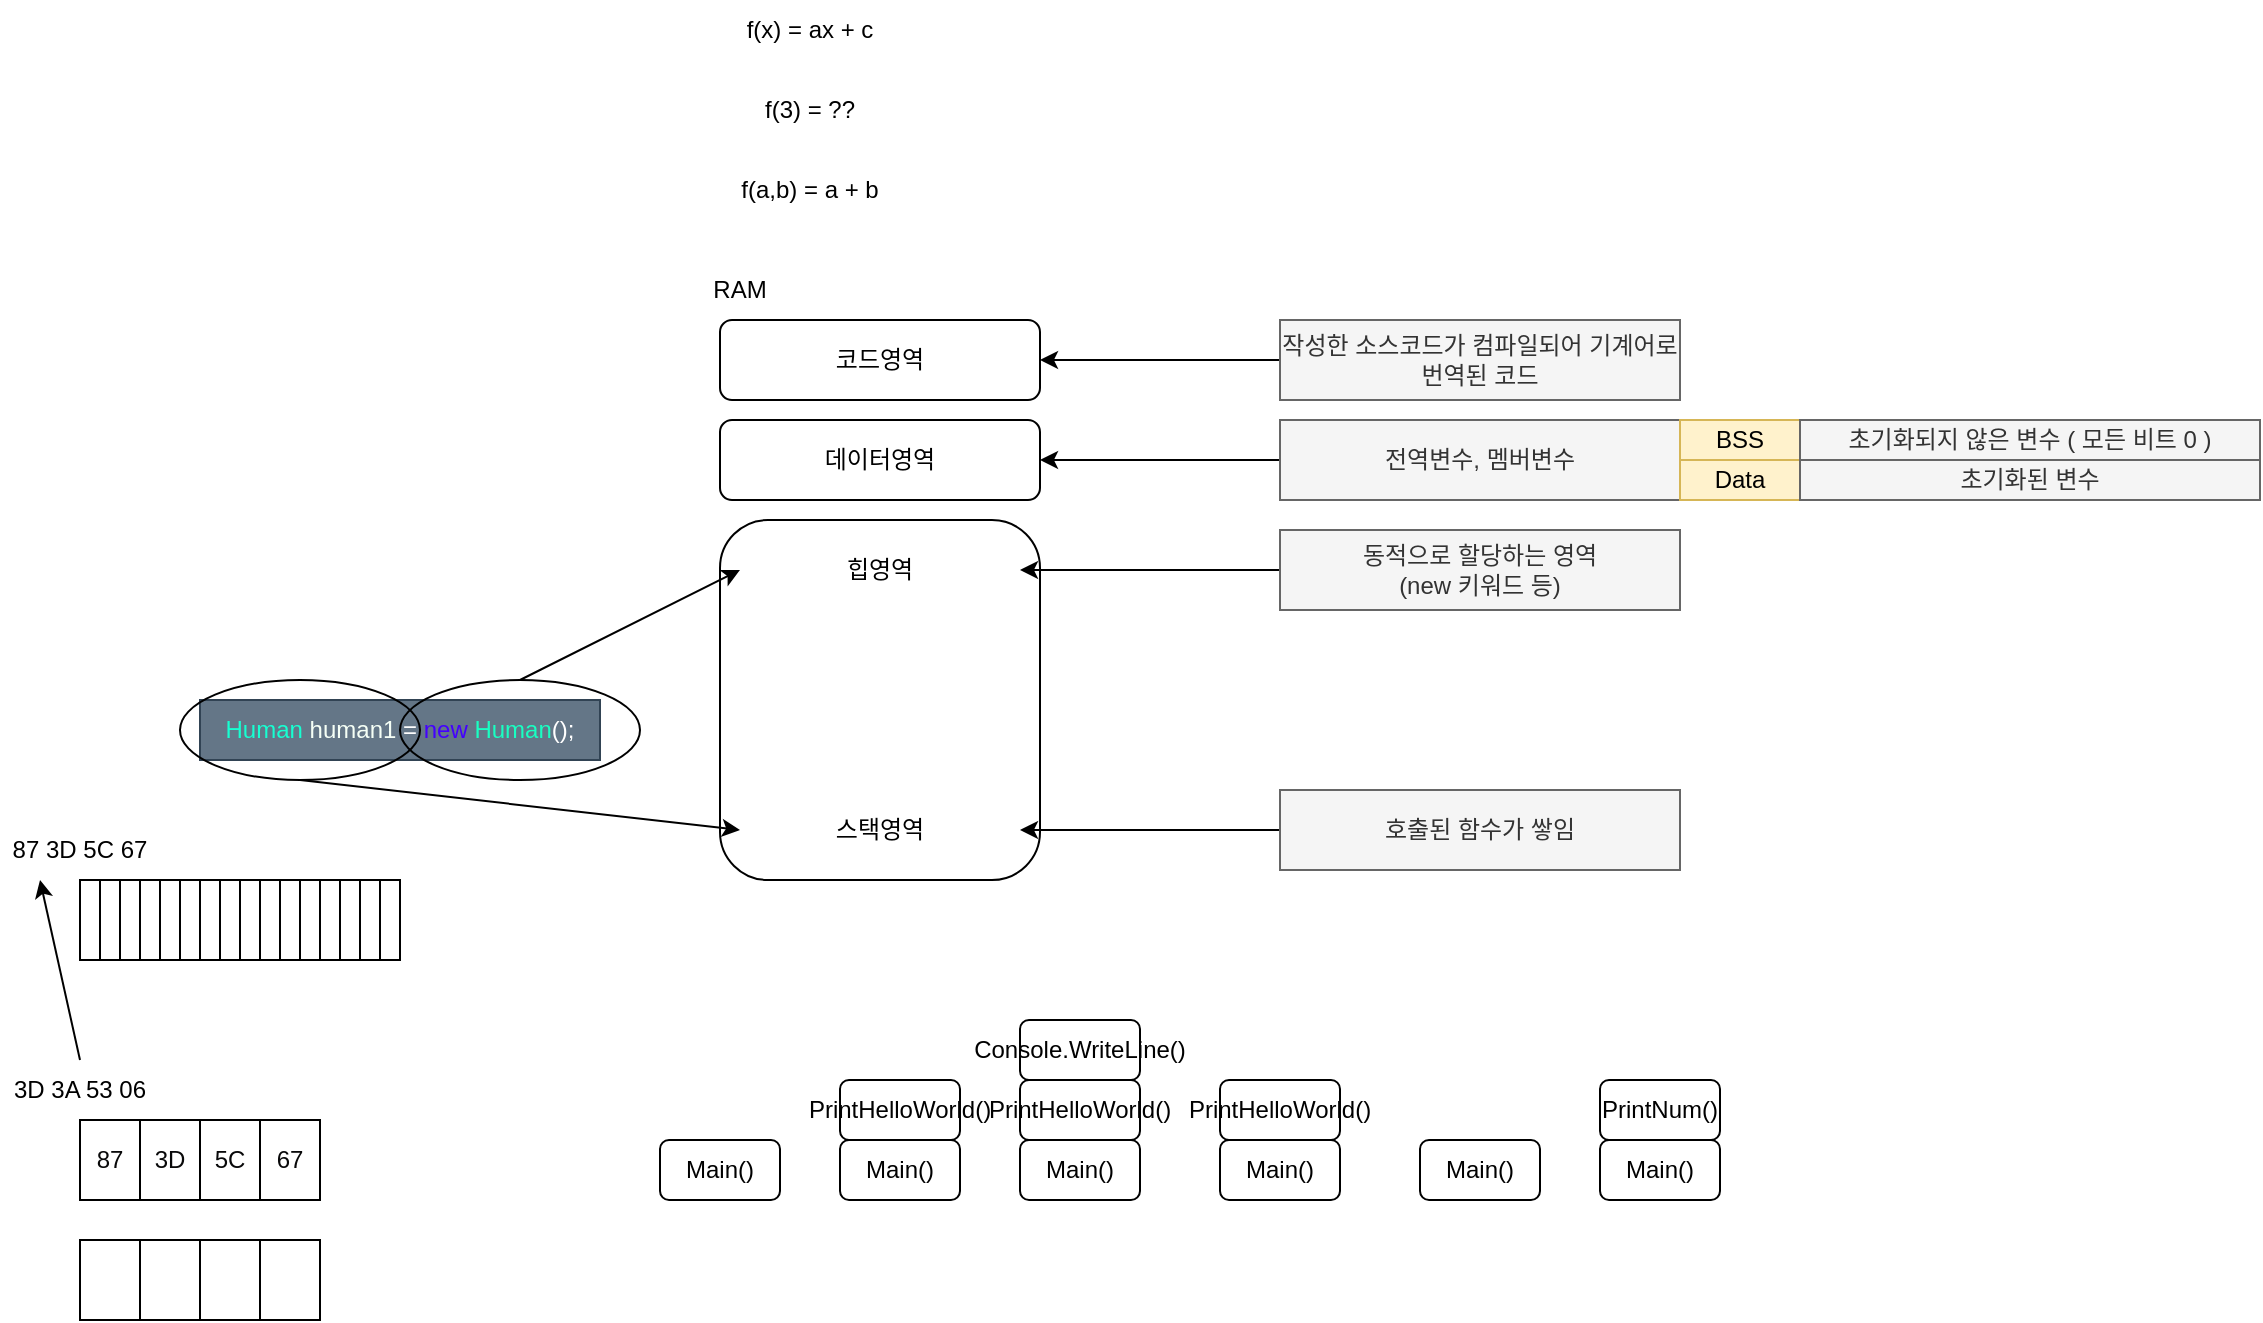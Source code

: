 <mxfile version="20.0.1" type="device"><diagram id="a_ahPQTguZi4QuuoHDHk" name="Page-1"><mxGraphModel dx="782" dy="468" grid="1" gridSize="10" guides="1" tooltips="1" connect="1" arrows="1" fold="1" page="1" pageScale="1" pageWidth="827" pageHeight="1169" math="0" shadow="0"><root><mxCell id="0"/><mxCell id="1" parent="0"/><mxCell id="tmlD9ux4jTEtxdXnw0fW-1" value="f(x) = ax + c" style="text;html=1;strokeColor=none;fillColor=none;align=center;verticalAlign=middle;whiteSpace=wrap;rounded=0;" parent="1" vertex="1"><mxGeometry x="330" y="10" width="170" height="30" as="geometry"/></mxCell><mxCell id="tmlD9ux4jTEtxdXnw0fW-2" value="f(3) = ??" style="text;html=1;strokeColor=none;fillColor=none;align=center;verticalAlign=middle;whiteSpace=wrap;rounded=0;" parent="1" vertex="1"><mxGeometry x="330" y="50" width="170" height="30" as="geometry"/></mxCell><mxCell id="tmlD9ux4jTEtxdXnw0fW-3" value="f(a,b) = a + b" style="text;html=1;strokeColor=none;fillColor=none;align=center;verticalAlign=middle;whiteSpace=wrap;rounded=0;" parent="1" vertex="1"><mxGeometry x="330" y="90" width="170" height="30" as="geometry"/></mxCell><mxCell id="jbgrNir4E03c6JGSmlri-2" value="코드영역" style="rounded=1;whiteSpace=wrap;html=1;" parent="1" vertex="1"><mxGeometry x="370" y="170" width="160" height="40" as="geometry"/></mxCell><mxCell id="jbgrNir4E03c6JGSmlri-3" value="데이터영역" style="rounded=1;whiteSpace=wrap;html=1;" parent="1" vertex="1"><mxGeometry x="370" y="220" width="160" height="40" as="geometry"/></mxCell><mxCell id="jbgrNir4E03c6JGSmlri-4" value="" style="rounded=1;whiteSpace=wrap;html=1;" parent="1" vertex="1"><mxGeometry x="370" y="270" width="160" height="180" as="geometry"/></mxCell><mxCell id="jbgrNir4E03c6JGSmlri-5" value="힙영역" style="text;html=1;strokeColor=none;fillColor=none;align=center;verticalAlign=middle;whiteSpace=wrap;rounded=0;" parent="1" vertex="1"><mxGeometry x="380" y="280" width="140" height="30" as="geometry"/></mxCell><mxCell id="jbgrNir4E03c6JGSmlri-7" value="스택영역" style="text;html=1;strokeColor=none;fillColor=none;align=center;verticalAlign=middle;whiteSpace=wrap;rounded=0;" parent="1" vertex="1"><mxGeometry x="380" y="410" width="140" height="30" as="geometry"/></mxCell><mxCell id="jbgrNir4E03c6JGSmlri-8" value="RAM" style="text;html=1;strokeColor=none;fillColor=none;align=center;verticalAlign=middle;whiteSpace=wrap;rounded=0;" parent="1" vertex="1"><mxGeometry x="350" y="140" width="60" height="30" as="geometry"/></mxCell><mxCell id="jbgrNir4E03c6JGSmlri-10" style="edgeStyle=orthogonalEdgeStyle;rounded=0;orthogonalLoop=1;jettySize=auto;html=1;entryX=1;entryY=0.5;entryDx=0;entryDy=0;" parent="1" source="jbgrNir4E03c6JGSmlri-9" target="jbgrNir4E03c6JGSmlri-2" edge="1"><mxGeometry relative="1" as="geometry"/></mxCell><mxCell id="jbgrNir4E03c6JGSmlri-9" value="작성한 소스코드가 컴파일되어 기계어로 번역된 코드" style="text;html=1;align=center;verticalAlign=middle;whiteSpace=wrap;rounded=0;fillColor=#f5f5f5;fontColor=#333333;strokeColor=#666666;" parent="1" vertex="1"><mxGeometry x="650" y="170" width="200" height="40" as="geometry"/></mxCell><mxCell id="jbgrNir4E03c6JGSmlri-12" style="edgeStyle=orthogonalEdgeStyle;rounded=0;orthogonalLoop=1;jettySize=auto;html=1;entryX=1;entryY=0.5;entryDx=0;entryDy=0;" parent="1" source="jbgrNir4E03c6JGSmlri-11" target="jbgrNir4E03c6JGSmlri-3" edge="1"><mxGeometry relative="1" as="geometry"/></mxCell><mxCell id="jbgrNir4E03c6JGSmlri-11" value="전역변수, 멤버변수" style="text;html=1;align=center;verticalAlign=middle;whiteSpace=wrap;rounded=0;fillColor=#f5f5f5;fontColor=#333333;strokeColor=#666666;" parent="1" vertex="1"><mxGeometry x="650" y="220" width="200" height="40" as="geometry"/></mxCell><mxCell id="jbgrNir4E03c6JGSmlri-14" style="edgeStyle=orthogonalEdgeStyle;rounded=0;orthogonalLoop=1;jettySize=auto;html=1;entryX=1;entryY=0.5;entryDx=0;entryDy=0;" parent="1" source="jbgrNir4E03c6JGSmlri-13" target="jbgrNir4E03c6JGSmlri-7" edge="1"><mxGeometry relative="1" as="geometry"/></mxCell><mxCell id="jbgrNir4E03c6JGSmlri-13" value="호출된 함수가 쌓임" style="text;html=1;align=center;verticalAlign=middle;whiteSpace=wrap;rounded=0;fillColor=#f5f5f5;fontColor=#333333;strokeColor=#666666;" parent="1" vertex="1"><mxGeometry x="650" y="405" width="200" height="40" as="geometry"/></mxCell><mxCell id="jbgrNir4E03c6JGSmlri-15" value="Main()" style="rounded=1;whiteSpace=wrap;html=1;" parent="1" vertex="1"><mxGeometry x="340" y="580" width="60" height="30" as="geometry"/></mxCell><mxCell id="jbgrNir4E03c6JGSmlri-19" value="Main()" style="rounded=1;whiteSpace=wrap;html=1;" parent="1" vertex="1"><mxGeometry x="520" y="580" width="60" height="30" as="geometry"/></mxCell><mxCell id="jbgrNir4E03c6JGSmlri-20" value="PrintHelloWorld()" style="rounded=1;whiteSpace=wrap;html=1;" parent="1" vertex="1"><mxGeometry x="520" y="550" width="60" height="30" as="geometry"/></mxCell><mxCell id="jbgrNir4E03c6JGSmlri-21" value="Console.WriteLine()" style="rounded=1;whiteSpace=wrap;html=1;" parent="1" vertex="1"><mxGeometry x="520" y="520" width="60" height="30" as="geometry"/></mxCell><mxCell id="jbgrNir4E03c6JGSmlri-22" value="Main()" style="rounded=1;whiteSpace=wrap;html=1;" parent="1" vertex="1"><mxGeometry x="430" y="580" width="60" height="30" as="geometry"/></mxCell><mxCell id="jbgrNir4E03c6JGSmlri-23" value="PrintHelloWorld()" style="rounded=1;whiteSpace=wrap;html=1;" parent="1" vertex="1"><mxGeometry x="430" y="550" width="60" height="30" as="geometry"/></mxCell><mxCell id="jbgrNir4E03c6JGSmlri-24" value="Main()" style="rounded=1;whiteSpace=wrap;html=1;" parent="1" vertex="1"><mxGeometry x="620" y="580" width="60" height="30" as="geometry"/></mxCell><mxCell id="jbgrNir4E03c6JGSmlri-25" value="PrintHelloWorld()" style="rounded=1;whiteSpace=wrap;html=1;" parent="1" vertex="1"><mxGeometry x="620" y="550" width="60" height="30" as="geometry"/></mxCell><mxCell id="jbgrNir4E03c6JGSmlri-27" value="Main()" style="rounded=1;whiteSpace=wrap;html=1;" parent="1" vertex="1"><mxGeometry x="720" y="580" width="60" height="30" as="geometry"/></mxCell><mxCell id="jbgrNir4E03c6JGSmlri-29" value="Main()" style="rounded=1;whiteSpace=wrap;html=1;" parent="1" vertex="1"><mxGeometry x="810" y="580" width="60" height="30" as="geometry"/></mxCell><mxCell id="jbgrNir4E03c6JGSmlri-30" value="PrintNum()" style="rounded=1;whiteSpace=wrap;html=1;" parent="1" vertex="1"><mxGeometry x="810" y="550" width="60" height="30" as="geometry"/></mxCell><mxCell id="jbgrNir4E03c6JGSmlri-32" style="edgeStyle=orthogonalEdgeStyle;rounded=0;orthogonalLoop=1;jettySize=auto;html=1;" parent="1" source="jbgrNir4E03c6JGSmlri-31" target="jbgrNir4E03c6JGSmlri-5" edge="1"><mxGeometry relative="1" as="geometry"/></mxCell><mxCell id="jbgrNir4E03c6JGSmlri-31" value="동적으로 할당하는 영역 &lt;br&gt;(new 키워드 등)" style="text;html=1;align=center;verticalAlign=middle;whiteSpace=wrap;rounded=0;fillColor=#f5f5f5;fontColor=#333333;strokeColor=#666666;" parent="1" vertex="1"><mxGeometry x="650" y="275" width="200" height="40" as="geometry"/></mxCell><mxCell id="jbgrNir4E03c6JGSmlri-33" value="&lt;font color=&quot;#17ffd1&quot;&gt;Human&lt;/font&gt; &lt;font color=&quot;#f5fff6&quot;&gt;human1&lt;/font&gt; = &lt;font color=&quot;#4400ff&quot;&gt;new &lt;/font&gt;&lt;font color=&quot;#19ffc2&quot;&gt;Human&lt;/font&gt;();" style="text;html=1;strokeColor=#314354;fillColor=#647687;align=center;verticalAlign=middle;whiteSpace=wrap;rounded=0;fontColor=#ffffff;" parent="1" vertex="1"><mxGeometry x="110" y="360" width="200" height="30" as="geometry"/></mxCell><mxCell id="jbgrNir4E03c6JGSmlri-34" value="" style="ellipse;whiteSpace=wrap;html=1;fontColor=#19FFC2;fillColor=none;" parent="1" vertex="1"><mxGeometry x="100" y="350" width="120" height="50" as="geometry"/></mxCell><mxCell id="jbgrNir4E03c6JGSmlri-35" value="" style="endArrow=classic;html=1;rounded=0;fontColor=#19FFC2;exitX=0.5;exitY=1;exitDx=0;exitDy=0;entryX=0;entryY=0.5;entryDx=0;entryDy=0;" parent="1" source="jbgrNir4E03c6JGSmlri-34" target="jbgrNir4E03c6JGSmlri-7" edge="1"><mxGeometry width="50" height="50" relative="1" as="geometry"><mxPoint x="450" y="420" as="sourcePoint"/><mxPoint x="500" y="370" as="targetPoint"/></mxGeometry></mxCell><mxCell id="jbgrNir4E03c6JGSmlri-36" value="" style="ellipse;whiteSpace=wrap;html=1;fontColor=#19FFC2;fillColor=none;" parent="1" vertex="1"><mxGeometry x="210" y="350" width="120" height="50" as="geometry"/></mxCell><mxCell id="jbgrNir4E03c6JGSmlri-37" value="" style="endArrow=classic;html=1;rounded=0;fontColor=#19FFC2;exitX=0.5;exitY=0;exitDx=0;exitDy=0;entryX=0;entryY=0.5;entryDx=0;entryDy=0;" parent="1" source="jbgrNir4E03c6JGSmlri-36" target="jbgrNir4E03c6JGSmlri-5" edge="1"><mxGeometry width="50" height="50" relative="1" as="geometry"><mxPoint x="450" y="420" as="sourcePoint"/><mxPoint x="500" y="370" as="targetPoint"/></mxGeometry></mxCell><mxCell id="jbgrNir4E03c6JGSmlri-41" value="87" style="rounded=0;whiteSpace=wrap;html=1;fontColor=#09090A;fillColor=none;" parent="1" vertex="1"><mxGeometry x="50" y="570" width="30" height="40" as="geometry"/></mxCell><mxCell id="jbgrNir4E03c6JGSmlri-42" value="" style="rounded=0;whiteSpace=wrap;html=1;fontColor=#19FFC2;fillColor=none;" parent="1" vertex="1"><mxGeometry x="50" y="450" width="10" height="40" as="geometry"/></mxCell><mxCell id="jbgrNir4E03c6JGSmlri-43" value="" style="rounded=0;whiteSpace=wrap;html=1;fontColor=#19FFC2;fillColor=none;" parent="1" vertex="1"><mxGeometry x="60" y="450" width="10" height="40" as="geometry"/></mxCell><mxCell id="jbgrNir4E03c6JGSmlri-44" value="" style="rounded=0;whiteSpace=wrap;html=1;fontColor=#19FFC2;fillColor=none;" parent="1" vertex="1"><mxGeometry x="70" y="450" width="10" height="40" as="geometry"/></mxCell><mxCell id="jbgrNir4E03c6JGSmlri-45" value="" style="rounded=0;whiteSpace=wrap;html=1;fontColor=#19FFC2;fillColor=none;" parent="1" vertex="1"><mxGeometry x="80" y="450" width="10" height="40" as="geometry"/></mxCell><mxCell id="jbgrNir4E03c6JGSmlri-46" value="" style="rounded=0;whiteSpace=wrap;html=1;fontColor=#19FFC2;fillColor=none;" parent="1" vertex="1"><mxGeometry x="90" y="450" width="10" height="40" as="geometry"/></mxCell><mxCell id="jbgrNir4E03c6JGSmlri-47" value="" style="rounded=0;whiteSpace=wrap;html=1;fontColor=#19FFC2;fillColor=none;" parent="1" vertex="1"><mxGeometry x="100" y="450" width="10" height="40" as="geometry"/></mxCell><mxCell id="jbgrNir4E03c6JGSmlri-48" value="" style="rounded=0;whiteSpace=wrap;html=1;fontColor=#19FFC2;fillColor=none;" parent="1" vertex="1"><mxGeometry x="110" y="450" width="10" height="40" as="geometry"/></mxCell><mxCell id="jbgrNir4E03c6JGSmlri-49" value="" style="rounded=0;whiteSpace=wrap;html=1;fontColor=#19FFC2;fillColor=none;" parent="1" vertex="1"><mxGeometry x="120" y="450" width="10" height="40" as="geometry"/></mxCell><mxCell id="jbgrNir4E03c6JGSmlri-50" value="" style="rounded=0;whiteSpace=wrap;html=1;fontColor=#19FFC2;fillColor=none;" parent="1" vertex="1"><mxGeometry x="130" y="450" width="10" height="40" as="geometry"/></mxCell><mxCell id="jbgrNir4E03c6JGSmlri-51" value="" style="rounded=0;whiteSpace=wrap;html=1;fontColor=#19FFC2;fillColor=none;" parent="1" vertex="1"><mxGeometry x="140" y="450" width="10" height="40" as="geometry"/></mxCell><mxCell id="jbgrNir4E03c6JGSmlri-52" value="" style="rounded=0;whiteSpace=wrap;html=1;fontColor=#19FFC2;fillColor=none;" parent="1" vertex="1"><mxGeometry x="150" y="450" width="10" height="40" as="geometry"/></mxCell><mxCell id="jbgrNir4E03c6JGSmlri-53" value="" style="rounded=0;whiteSpace=wrap;html=1;fontColor=#19FFC2;fillColor=none;" parent="1" vertex="1"><mxGeometry x="160" y="450" width="10" height="40" as="geometry"/></mxCell><mxCell id="jbgrNir4E03c6JGSmlri-54" value="" style="rounded=0;whiteSpace=wrap;html=1;fontColor=#19FFC2;fillColor=none;" parent="1" vertex="1"><mxGeometry x="170" y="450" width="10" height="40" as="geometry"/></mxCell><mxCell id="jbgrNir4E03c6JGSmlri-55" value="" style="rounded=0;whiteSpace=wrap;html=1;fontColor=#19FFC2;fillColor=none;" parent="1" vertex="1"><mxGeometry x="180" y="450" width="10" height="40" as="geometry"/></mxCell><mxCell id="jbgrNir4E03c6JGSmlri-56" value="" style="rounded=0;whiteSpace=wrap;html=1;fontColor=#19FFC2;fillColor=none;" parent="1" vertex="1"><mxGeometry x="190" y="450" width="10" height="40" as="geometry"/></mxCell><mxCell id="jbgrNir4E03c6JGSmlri-57" value="" style="rounded=0;whiteSpace=wrap;html=1;fontColor=#19FFC2;fillColor=none;" parent="1" vertex="1"><mxGeometry x="200" y="450" width="10" height="40" as="geometry"/></mxCell><mxCell id="jbgrNir4E03c6JGSmlri-58" value="3D 3A 53 06" style="text;html=1;strokeColor=none;fillColor=none;align=center;verticalAlign=middle;whiteSpace=wrap;rounded=0;fontColor=#000000;" parent="1" vertex="1"><mxGeometry x="10" y="540" width="80" height="30" as="geometry"/></mxCell><mxCell id="jbgrNir4E03c6JGSmlri-59" value="87 3D 5C 67" style="text;html=1;strokeColor=none;fillColor=none;align=center;verticalAlign=middle;whiteSpace=wrap;rounded=0;fontColor=#000000;" parent="1" vertex="1"><mxGeometry x="10" y="420" width="80" height="30" as="geometry"/></mxCell><mxCell id="jbgrNir4E03c6JGSmlri-61" value="" style="endArrow=classic;html=1;rounded=0;fontColor=#000000;exitX=0.5;exitY=0;exitDx=0;exitDy=0;entryX=0.25;entryY=1;entryDx=0;entryDy=0;" parent="1" source="jbgrNir4E03c6JGSmlri-58" target="jbgrNir4E03c6JGSmlri-59" edge="1"><mxGeometry width="50" height="50" relative="1" as="geometry"><mxPoint x="200" y="540" as="sourcePoint"/><mxPoint x="330" y="420" as="targetPoint"/></mxGeometry></mxCell><mxCell id="jbgrNir4E03c6JGSmlri-62" value="3D" style="rounded=0;whiteSpace=wrap;html=1;fontColor=#09090A;fillColor=none;" parent="1" vertex="1"><mxGeometry x="80" y="570" width="30" height="40" as="geometry"/></mxCell><mxCell id="jbgrNir4E03c6JGSmlri-63" value="5C" style="rounded=0;whiteSpace=wrap;html=1;fontColor=#09090A;fillColor=none;" parent="1" vertex="1"><mxGeometry x="110" y="570" width="30" height="40" as="geometry"/></mxCell><mxCell id="jbgrNir4E03c6JGSmlri-64" value="67" style="rounded=0;whiteSpace=wrap;html=1;fontColor=#09090A;fillColor=none;" parent="1" vertex="1"><mxGeometry x="140" y="570" width="30" height="40" as="geometry"/></mxCell><mxCell id="jbgrNir4E03c6JGSmlri-65" value="" style="rounded=0;whiteSpace=wrap;html=1;fontColor=#09090A;fillColor=none;" parent="1" vertex="1"><mxGeometry x="50" y="630" width="30" height="40" as="geometry"/></mxCell><mxCell id="jbgrNir4E03c6JGSmlri-66" value="" style="rounded=0;whiteSpace=wrap;html=1;fontColor=#09090A;fillColor=none;" parent="1" vertex="1"><mxGeometry x="80" y="630" width="30" height="40" as="geometry"/></mxCell><mxCell id="jbgrNir4E03c6JGSmlri-67" value="" style="rounded=0;whiteSpace=wrap;html=1;fontColor=#09090A;fillColor=none;" parent="1" vertex="1"><mxGeometry x="110" y="630" width="30" height="40" as="geometry"/></mxCell><mxCell id="jbgrNir4E03c6JGSmlri-68" value="" style="rounded=0;whiteSpace=wrap;html=1;fontColor=#09090A;fillColor=none;" parent="1" vertex="1"><mxGeometry x="140" y="630" width="30" height="40" as="geometry"/></mxCell><mxCell id="Fd-JroMLScFdDTLRKjD6-1" value="BSS" style="text;html=1;strokeColor=#d6b656;fillColor=#fff2cc;align=center;verticalAlign=middle;whiteSpace=wrap;rounded=0;" vertex="1" parent="1"><mxGeometry x="850" y="220" width="60" height="20" as="geometry"/></mxCell><mxCell id="Fd-JroMLScFdDTLRKjD6-2" value="Data" style="text;html=1;strokeColor=#d6b656;fillColor=#fff2cc;align=center;verticalAlign=middle;whiteSpace=wrap;rounded=0;" vertex="1" parent="1"><mxGeometry x="850" y="240" width="60" height="20" as="geometry"/></mxCell><mxCell id="Fd-JroMLScFdDTLRKjD6-3" value="초기화되지 않은 변수 ( 모든 비트 0 )" style="text;html=1;align=center;verticalAlign=middle;whiteSpace=wrap;rounded=0;fillColor=#f5f5f5;fontColor=#333333;strokeColor=#666666;" vertex="1" parent="1"><mxGeometry x="910" y="220" width="230" height="20" as="geometry"/></mxCell><mxCell id="Fd-JroMLScFdDTLRKjD6-4" value="초기화된 변수" style="text;html=1;align=center;verticalAlign=middle;whiteSpace=wrap;rounded=0;fillColor=#f5f5f5;fontColor=#333333;strokeColor=#666666;" vertex="1" parent="1"><mxGeometry x="910" y="240" width="230" height="20" as="geometry"/></mxCell></root></mxGraphModel></diagram></mxfile>